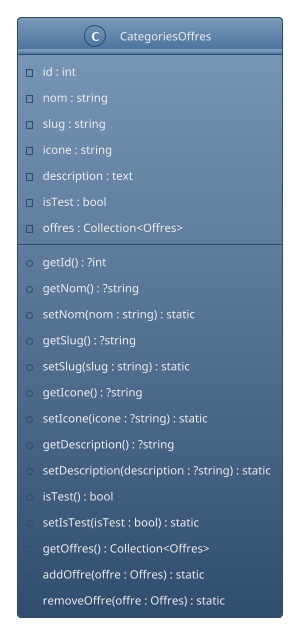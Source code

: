 @startuml Entité CategoriesOffres
!theme spacelab
class CategoriesOffres {
  - id : int
  - nom : string
  - slug : string
  - icone : string
  - description : text
  - isTest : bool
  - offres : Collection<Offres>
  + getId() : ?int
  + getNom() : ?string
  + setNom(nom : string) : static
  + getSlug() : ?string
  + setSlug(slug : string) : static
  + getIcone() : ?string
  + setIcone(icone : ?string) : static
  + getDescription() : ?string
  + setDescription(description : ?string) : static
  + isTest() : bool
  + setIsTest(isTest : bool) : static
  + getOffres() : Collection<Offres>
  + addOffre(offre : Offres) : static
  + removeOffre(offre : Offres) : static
}
@enduml

